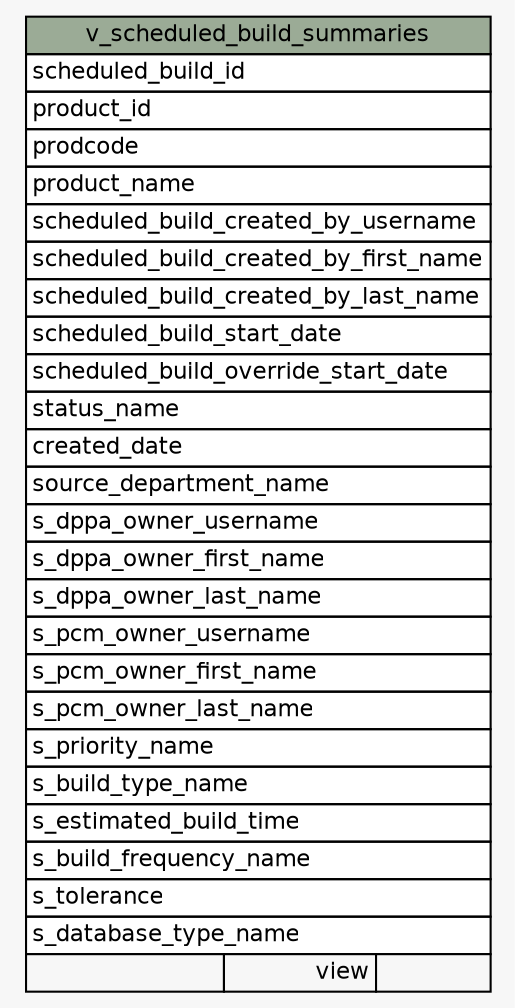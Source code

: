 // dot 2.2.1 on Windows 10 10.0
// SchemaSpy rev 590
digraph "v_scheduled_build_summaries" {
  graph [
    rankdir="RL"
    bgcolor="#f7f7f7"
    nodesep="0.18"
    ranksep="0.46"
    fontname="Helvetica"
    fontsize="11"
  ];
  node [
    fontname="Helvetica"
    fontsize="11"
    shape="plaintext"
  ];
  edge [
    arrowsize="0.8"
  ];
  "v_scheduled_build_summaries" [
    label=<
    <TABLE BORDER="0" CELLBORDER="1" CELLSPACING="0" BGCOLOR="#ffffff">
      <TR><TD COLSPAN="3" BGCOLOR="#9bab96" ALIGN="CENTER">v_scheduled_build_summaries</TD></TR>
      <TR><TD PORT="scheduled_build_id" COLSPAN="3" ALIGN="LEFT">scheduled_build_id</TD></TR>
      <TR><TD PORT="product_id" COLSPAN="3" ALIGN="LEFT">product_id</TD></TR>
      <TR><TD PORT="prodcode" COLSPAN="3" ALIGN="LEFT">prodcode</TD></TR>
      <TR><TD PORT="product_name" COLSPAN="3" ALIGN="LEFT">product_name</TD></TR>
      <TR><TD PORT="scheduled_build_created_by_username" COLSPAN="3" ALIGN="LEFT">scheduled_build_created_by_username</TD></TR>
      <TR><TD PORT="scheduled_build_created_by_first_name" COLSPAN="3" ALIGN="LEFT">scheduled_build_created_by_first_name</TD></TR>
      <TR><TD PORT="scheduled_build_created_by_last_name" COLSPAN="3" ALIGN="LEFT">scheduled_build_created_by_last_name</TD></TR>
      <TR><TD PORT="scheduled_build_start_date" COLSPAN="3" ALIGN="LEFT">scheduled_build_start_date</TD></TR>
      <TR><TD PORT="scheduled_build_override_start_date" COLSPAN="3" ALIGN="LEFT">scheduled_build_override_start_date</TD></TR>
      <TR><TD PORT="status_name" COLSPAN="3" ALIGN="LEFT">status_name</TD></TR>
      <TR><TD PORT="created_date" COLSPAN="3" ALIGN="LEFT">created_date</TD></TR>
      <TR><TD PORT="source_department_name" COLSPAN="3" ALIGN="LEFT">source_department_name</TD></TR>
      <TR><TD PORT="s_dppa_owner_username" COLSPAN="3" ALIGN="LEFT">s_dppa_owner_username</TD></TR>
      <TR><TD PORT="s_dppa_owner_first_name" COLSPAN="3" ALIGN="LEFT">s_dppa_owner_first_name</TD></TR>
      <TR><TD PORT="s_dppa_owner_last_name" COLSPAN="3" ALIGN="LEFT">s_dppa_owner_last_name</TD></TR>
      <TR><TD PORT="s_pcm_owner_username" COLSPAN="3" ALIGN="LEFT">s_pcm_owner_username</TD></TR>
      <TR><TD PORT="s_pcm_owner_first_name" COLSPAN="3" ALIGN="LEFT">s_pcm_owner_first_name</TD></TR>
      <TR><TD PORT="s_pcm_owner_last_name" COLSPAN="3" ALIGN="LEFT">s_pcm_owner_last_name</TD></TR>
      <TR><TD PORT="s_priority_name" COLSPAN="3" ALIGN="LEFT">s_priority_name</TD></TR>
      <TR><TD PORT="s_build_type_name" COLSPAN="3" ALIGN="LEFT">s_build_type_name</TD></TR>
      <TR><TD PORT="s_estimated_build_time" COLSPAN="3" ALIGN="LEFT">s_estimated_build_time</TD></TR>
      <TR><TD PORT="s_build_frequency_name" COLSPAN="3" ALIGN="LEFT">s_build_frequency_name</TD></TR>
      <TR><TD PORT="s_tolerance" COLSPAN="3" ALIGN="LEFT">s_tolerance</TD></TR>
      <TR><TD PORT="s_database_type_name" COLSPAN="3" ALIGN="LEFT">s_database_type_name</TD></TR>
      <TR><TD ALIGN="LEFT" BGCOLOR="#f7f7f7">  </TD><TD ALIGN="RIGHT" BGCOLOR="#f7f7f7">view</TD><TD ALIGN="RIGHT" BGCOLOR="#f7f7f7">  </TD></TR>
    </TABLE>>
    URL="tables/v_scheduled_build_summaries.html"
    tooltip="v_scheduled_build_summaries"
  ];
}
